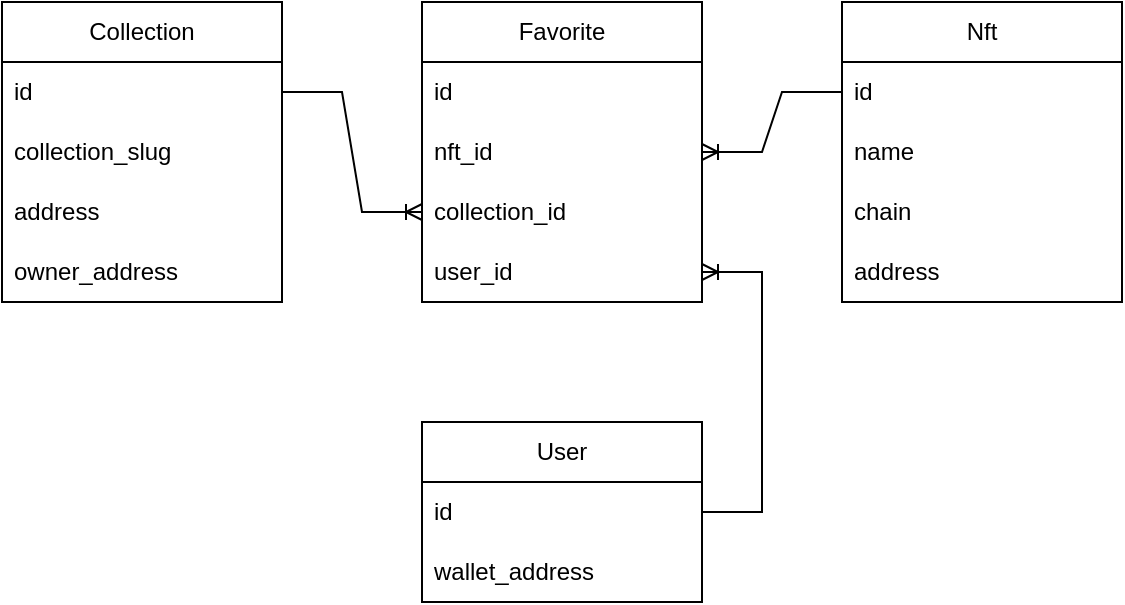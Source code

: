<mxfile version="24.4.6" type="github">
  <diagram name="Страница — 1" id="XwIFvm9CfeaPt7jkwAGL">
    <mxGraphModel dx="1713" dy="499" grid="1" gridSize="10" guides="1" tooltips="1" connect="1" arrows="1" fold="1" page="1" pageScale="1" pageWidth="827" pageHeight="1169" math="0" shadow="0">
      <root>
        <mxCell id="0" />
        <mxCell id="1" parent="0" />
        <mxCell id="1cuKNZxj2W5bMCULzFQN-1" value="User" style="swimlane;fontStyle=0;childLayout=stackLayout;horizontal=1;startSize=30;horizontalStack=0;resizeParent=1;resizeParentMax=0;resizeLast=0;collapsible=1;marginBottom=0;whiteSpace=wrap;html=1;" vertex="1" parent="1">
          <mxGeometry x="70" y="460" width="140" height="90" as="geometry" />
        </mxCell>
        <mxCell id="1cuKNZxj2W5bMCULzFQN-2" value="id" style="text;strokeColor=none;fillColor=none;align=left;verticalAlign=middle;spacingLeft=4;spacingRight=4;overflow=hidden;points=[[0,0.5],[1,0.5]];portConstraint=eastwest;rotatable=0;whiteSpace=wrap;html=1;" vertex="1" parent="1cuKNZxj2W5bMCULzFQN-1">
          <mxGeometry y="30" width="140" height="30" as="geometry" />
        </mxCell>
        <mxCell id="1cuKNZxj2W5bMCULzFQN-4" value="wallet_address" style="text;strokeColor=none;fillColor=none;align=left;verticalAlign=middle;spacingLeft=4;spacingRight=4;overflow=hidden;points=[[0,0.5],[1,0.5]];portConstraint=eastwest;rotatable=0;whiteSpace=wrap;html=1;" vertex="1" parent="1cuKNZxj2W5bMCULzFQN-1">
          <mxGeometry y="60" width="140" height="30" as="geometry" />
        </mxCell>
        <mxCell id="1cuKNZxj2W5bMCULzFQN-5" value="Nft" style="swimlane;fontStyle=0;childLayout=stackLayout;horizontal=1;startSize=30;horizontalStack=0;resizeParent=1;resizeParentMax=0;resizeLast=0;collapsible=1;marginBottom=0;whiteSpace=wrap;html=1;" vertex="1" parent="1">
          <mxGeometry x="280" y="250" width="140" height="150" as="geometry" />
        </mxCell>
        <mxCell id="1cuKNZxj2W5bMCULzFQN-6" value="id" style="text;strokeColor=none;fillColor=none;align=left;verticalAlign=middle;spacingLeft=4;spacingRight=4;overflow=hidden;points=[[0,0.5],[1,0.5]];portConstraint=eastwest;rotatable=0;whiteSpace=wrap;html=1;" vertex="1" parent="1cuKNZxj2W5bMCULzFQN-5">
          <mxGeometry y="30" width="140" height="30" as="geometry" />
        </mxCell>
        <mxCell id="1cuKNZxj2W5bMCULzFQN-7" value="name" style="text;strokeColor=none;fillColor=none;align=left;verticalAlign=middle;spacingLeft=4;spacingRight=4;overflow=hidden;points=[[0,0.5],[1,0.5]];portConstraint=eastwest;rotatable=0;whiteSpace=wrap;html=1;" vertex="1" parent="1cuKNZxj2W5bMCULzFQN-5">
          <mxGeometry y="60" width="140" height="30" as="geometry" />
        </mxCell>
        <mxCell id="1cuKNZxj2W5bMCULzFQN-9" value="chain" style="text;strokeColor=none;fillColor=none;align=left;verticalAlign=middle;spacingLeft=4;spacingRight=4;overflow=hidden;points=[[0,0.5],[1,0.5]];portConstraint=eastwest;rotatable=0;whiteSpace=wrap;html=1;" vertex="1" parent="1cuKNZxj2W5bMCULzFQN-5">
          <mxGeometry y="90" width="140" height="30" as="geometry" />
        </mxCell>
        <mxCell id="1cuKNZxj2W5bMCULzFQN-17" value="address" style="text;strokeColor=none;fillColor=none;align=left;verticalAlign=middle;spacingLeft=4;spacingRight=4;overflow=hidden;points=[[0,0.5],[1,0.5]];portConstraint=eastwest;rotatable=0;whiteSpace=wrap;html=1;" vertex="1" parent="1cuKNZxj2W5bMCULzFQN-5">
          <mxGeometry y="120" width="140" height="30" as="geometry" />
        </mxCell>
        <mxCell id="1cuKNZxj2W5bMCULzFQN-12" value="Collection" style="swimlane;fontStyle=0;childLayout=stackLayout;horizontal=1;startSize=30;horizontalStack=0;resizeParent=1;resizeParentMax=0;resizeLast=0;collapsible=1;marginBottom=0;whiteSpace=wrap;html=1;" vertex="1" parent="1">
          <mxGeometry x="-140" y="250" width="140" height="150" as="geometry" />
        </mxCell>
        <mxCell id="1cuKNZxj2W5bMCULzFQN-13" value="id" style="text;strokeColor=none;fillColor=none;align=left;verticalAlign=middle;spacingLeft=4;spacingRight=4;overflow=hidden;points=[[0,0.5],[1,0.5]];portConstraint=eastwest;rotatable=0;whiteSpace=wrap;html=1;" vertex="1" parent="1cuKNZxj2W5bMCULzFQN-12">
          <mxGeometry y="30" width="140" height="30" as="geometry" />
        </mxCell>
        <mxCell id="1cuKNZxj2W5bMCULzFQN-14" value="collection_slug" style="text;strokeColor=none;fillColor=none;align=left;verticalAlign=middle;spacingLeft=4;spacingRight=4;overflow=hidden;points=[[0,0.5],[1,0.5]];portConstraint=eastwest;rotatable=0;whiteSpace=wrap;html=1;" vertex="1" parent="1cuKNZxj2W5bMCULzFQN-12">
          <mxGeometry y="60" width="140" height="30" as="geometry" />
        </mxCell>
        <mxCell id="1cuKNZxj2W5bMCULzFQN-15" value="address" style="text;strokeColor=none;fillColor=none;align=left;verticalAlign=middle;spacingLeft=4;spacingRight=4;overflow=hidden;points=[[0,0.5],[1,0.5]];portConstraint=eastwest;rotatable=0;whiteSpace=wrap;html=1;" vertex="1" parent="1cuKNZxj2W5bMCULzFQN-12">
          <mxGeometry y="90" width="140" height="30" as="geometry" />
        </mxCell>
        <mxCell id="1cuKNZxj2W5bMCULzFQN-16" value="owner_address" style="text;strokeColor=none;fillColor=none;align=left;verticalAlign=middle;spacingLeft=4;spacingRight=4;overflow=hidden;points=[[0,0.5],[1,0.5]];portConstraint=eastwest;rotatable=0;whiteSpace=wrap;html=1;" vertex="1" parent="1cuKNZxj2W5bMCULzFQN-12">
          <mxGeometry y="120" width="140" height="30" as="geometry" />
        </mxCell>
        <mxCell id="1cuKNZxj2W5bMCULzFQN-18" value="Favorite" style="swimlane;fontStyle=0;childLayout=stackLayout;horizontal=1;startSize=30;horizontalStack=0;resizeParent=1;resizeParentMax=0;resizeLast=0;collapsible=1;marginBottom=0;whiteSpace=wrap;html=1;" vertex="1" parent="1">
          <mxGeometry x="70" y="250" width="140" height="150" as="geometry" />
        </mxCell>
        <mxCell id="1cuKNZxj2W5bMCULzFQN-19" value="id" style="text;strokeColor=none;fillColor=none;align=left;verticalAlign=middle;spacingLeft=4;spacingRight=4;overflow=hidden;points=[[0,0.5],[1,0.5]];portConstraint=eastwest;rotatable=0;whiteSpace=wrap;html=1;" vertex="1" parent="1cuKNZxj2W5bMCULzFQN-18">
          <mxGeometry y="30" width="140" height="30" as="geometry" />
        </mxCell>
        <mxCell id="1cuKNZxj2W5bMCULzFQN-20" value="nft_id" style="text;strokeColor=none;fillColor=none;align=left;verticalAlign=middle;spacingLeft=4;spacingRight=4;overflow=hidden;points=[[0,0.5],[1,0.5]];portConstraint=eastwest;rotatable=0;whiteSpace=wrap;html=1;" vertex="1" parent="1cuKNZxj2W5bMCULzFQN-18">
          <mxGeometry y="60" width="140" height="30" as="geometry" />
        </mxCell>
        <mxCell id="1cuKNZxj2W5bMCULzFQN-21" value="collection_id" style="text;strokeColor=none;fillColor=none;align=left;verticalAlign=middle;spacingLeft=4;spacingRight=4;overflow=hidden;points=[[0,0.5],[1,0.5]];portConstraint=eastwest;rotatable=0;whiteSpace=wrap;html=1;" vertex="1" parent="1cuKNZxj2W5bMCULzFQN-18">
          <mxGeometry y="90" width="140" height="30" as="geometry" />
        </mxCell>
        <mxCell id="1cuKNZxj2W5bMCULzFQN-22" value="user_id" style="text;strokeColor=none;fillColor=none;align=left;verticalAlign=middle;spacingLeft=4;spacingRight=4;overflow=hidden;points=[[0,0.5],[1,0.5]];portConstraint=eastwest;rotatable=0;whiteSpace=wrap;html=1;" vertex="1" parent="1cuKNZxj2W5bMCULzFQN-18">
          <mxGeometry y="120" width="140" height="30" as="geometry" />
        </mxCell>
        <mxCell id="1cuKNZxj2W5bMCULzFQN-24" value="" style="edgeStyle=entityRelationEdgeStyle;fontSize=12;html=1;endArrow=ERoneToMany;rounded=0;" edge="1" parent="1" source="1cuKNZxj2W5bMCULzFQN-2" target="1cuKNZxj2W5bMCULzFQN-22">
          <mxGeometry width="100" height="100" relative="1" as="geometry">
            <mxPoint x="90" y="490" as="sourcePoint" />
            <mxPoint x="190" y="390" as="targetPoint" />
          </mxGeometry>
        </mxCell>
        <mxCell id="1cuKNZxj2W5bMCULzFQN-25" value="" style="edgeStyle=entityRelationEdgeStyle;fontSize=12;html=1;endArrow=ERoneToMany;rounded=0;entryX=0;entryY=0.5;entryDx=0;entryDy=0;" edge="1" parent="1" source="1cuKNZxj2W5bMCULzFQN-13" target="1cuKNZxj2W5bMCULzFQN-21">
          <mxGeometry width="100" height="100" relative="1" as="geometry">
            <mxPoint x="-70" y="590" as="sourcePoint" />
            <mxPoint x="30" y="490" as="targetPoint" />
          </mxGeometry>
        </mxCell>
        <mxCell id="1cuKNZxj2W5bMCULzFQN-26" value="" style="edgeStyle=entityRelationEdgeStyle;fontSize=12;html=1;endArrow=ERoneToMany;rounded=0;" edge="1" parent="1" source="1cuKNZxj2W5bMCULzFQN-6" target="1cuKNZxj2W5bMCULzFQN-20">
          <mxGeometry width="100" height="100" relative="1" as="geometry">
            <mxPoint x="380" y="560" as="sourcePoint" />
            <mxPoint x="480" y="460" as="targetPoint" />
          </mxGeometry>
        </mxCell>
      </root>
    </mxGraphModel>
  </diagram>
</mxfile>
